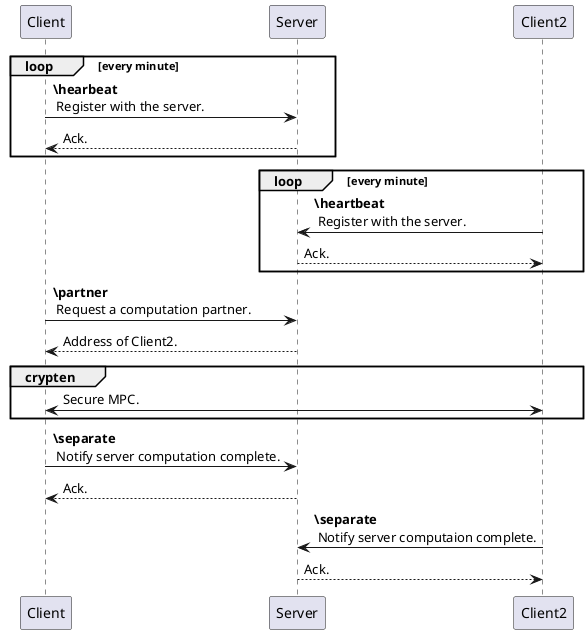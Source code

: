 @startuml
loop every minute
Client -> Server: **\hearbeat** \n Register with the server.
Server --> Client: Ack.
end

loop every minute
Client2 -> Server: **\heartbeat** \n Register with the server.
Server --> Client2: Ack.
end

Client -> Server: **\partner** \n Request a computation partner.
Client <-- Server: Address of Client2.

group crypten
Client <-> Client2: Secure MPC.
end

Client -> Server: **\separate** \n Notify server computation complete.
Server --> Client: Ack.

Client2 -> Server: **\separate** \n Notify server computaion complete.
Server --> Client2: Ack.
@enduml

